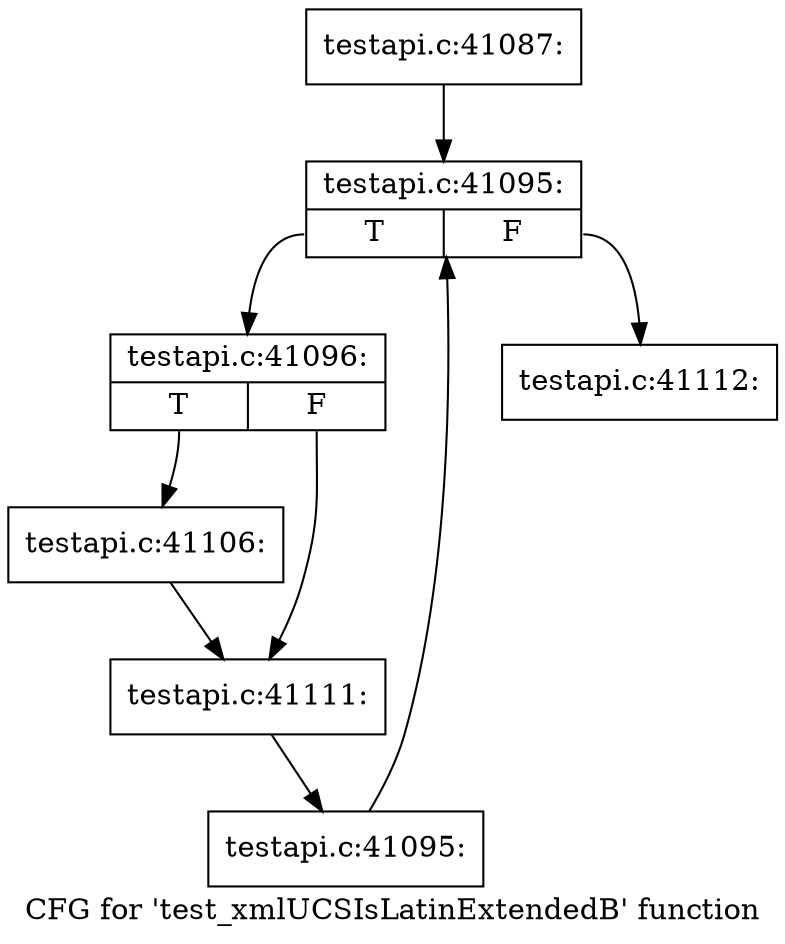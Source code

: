 digraph "CFG for 'test_xmlUCSIsLatinExtendedB' function" {
	label="CFG for 'test_xmlUCSIsLatinExtendedB' function";

	Node0x5713ce0 [shape=record,label="{testapi.c:41087:}"];
	Node0x5713ce0 -> Node0x571b6a0;
	Node0x571b6a0 [shape=record,label="{testapi.c:41095:|{<s0>T|<s1>F}}"];
	Node0x571b6a0:s0 -> Node0x571b980;
	Node0x571b6a0:s1 -> Node0x571b500;
	Node0x571b980 [shape=record,label="{testapi.c:41096:|{<s0>T|<s1>F}}"];
	Node0x571b980:s0 -> Node0x571c7d0;
	Node0x571b980:s1 -> Node0x571cb00;
	Node0x571c7d0 [shape=record,label="{testapi.c:41106:}"];
	Node0x571c7d0 -> Node0x571cb00;
	Node0x571cb00 [shape=record,label="{testapi.c:41111:}"];
	Node0x571cb00 -> Node0x571b8f0;
	Node0x571b8f0 [shape=record,label="{testapi.c:41095:}"];
	Node0x571b8f0 -> Node0x571b6a0;
	Node0x571b500 [shape=record,label="{testapi.c:41112:}"];
}
